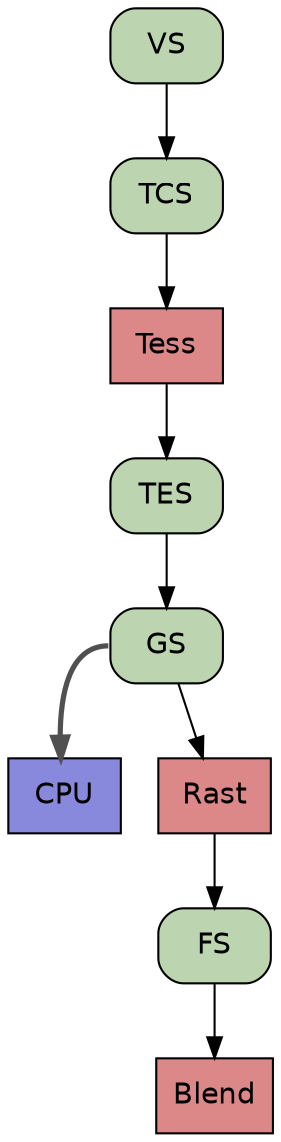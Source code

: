 // dot -Tpdf -oPipeline6.pdf Pipeline6.dot
// dot -Tsvg -oPipeline6.svg Pipeline6.dot

digraph Pipeline6 {

  // bgcolor="#5F534C";
  // rankdir = LR;

  node [shape="box",
        style="rounded,filled",
        color="black",
        fontname="helvetica",
        fillcolor="#bcd5b0",
        fontcolor="#000000"];

  VS;
  FS;
  GS;
  TCS;
  TES;

  node [shape="box",
        style="filled",
        fillcolor="#dc8888"];

  Rast;
  Blend;
  Tess;

  node [shape="box",
        style="filled",
        fillcolor="#8888dc"];
  CPU;

  edge [color="#000000"]

  VS -> TCS;
  TCS -> Tess;
  Tess -> TES;
  TES -> GS;
  GS -> Rast;
  Rast -> FS;
  FS -> Blend;

  edge [penwidth=2.5,color="#505050"]
  GS:w -> CPU
}
